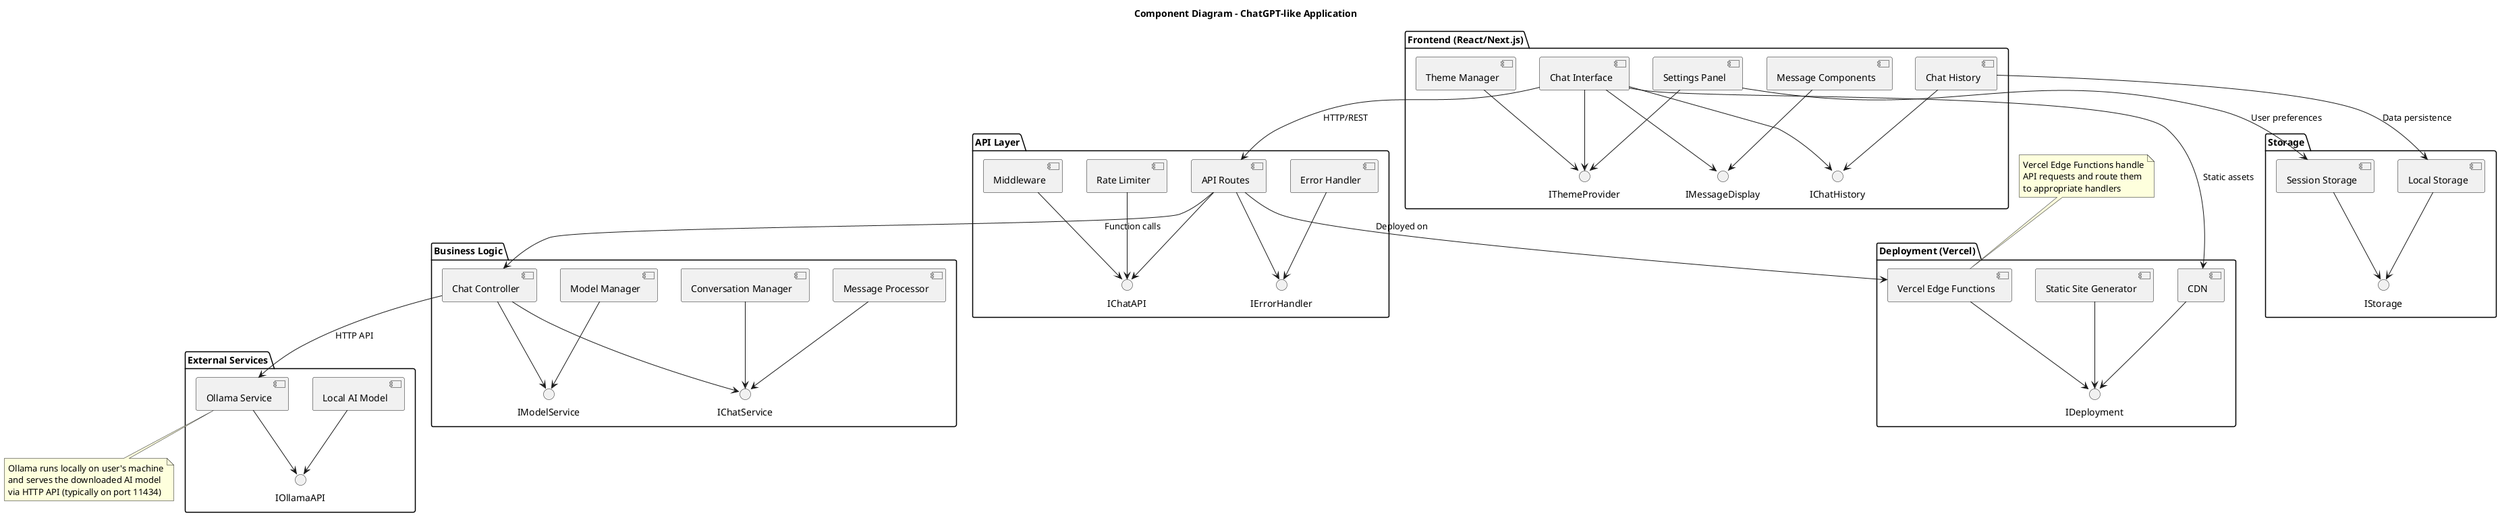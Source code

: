 @startuml ChatGPT_Component_Diagram
title Component Diagram - ChatGPT-like Application

!define COMPONENT component
!define INTERFACE interface

package "Frontend (React/Next.js)" {
    COMPONENT [Chat Interface] as ChatUI
    COMPONENT [Message Components] as MessageComp
    COMPONENT [Chat History] as History
    COMPONENT [Settings Panel] as Settings
    COMPONENT [Theme Manager] as Theme
    
    INTERFACE "IMessageDisplay" as IMessage
    INTERFACE "IChatHistory" as IHistory
    INTERFACE "IThemeProvider" as ITheme
}

package "API Layer" {
    COMPONENT [API Routes] as APIRoutes
    COMPONENT [Middleware] as Middleware
    COMPONENT [Error Handler] as ErrorHandler
    COMPONENT [Rate Limiter] as RateLimit
    
    INTERFACE "IChatAPI" as IChatAPI
    INTERFACE "IErrorHandler" as IErrorHandler
}

package "Business Logic" {
    COMPONENT [Chat Controller] as Controller
    COMPONENT [Message Processor] as MessageProc
    COMPONENT [Conversation Manager] as ConvManager
    COMPONENT [Model Manager] as ModelManager
    
    INTERFACE "IChatService" as IChatService
    INTERFACE "IModelService" as IModelService
}

package "External Services" {
    COMPONENT [Ollama Service] as Ollama
    COMPONENT [Local AI Model] as LocalModel
    
    INTERFACE "IOllamaAPI" as IOllamaAPI
}

package "Storage" {
    COMPONENT [Local Storage] as LocalStore
    COMPONENT [Session Storage] as SessionStore
    
    INTERFACE "IStorage" as IStorage
}

package "Deployment (Vercel)" {
    COMPONENT [Vercel Edge Functions] as EdgeFunctions
    COMPONENT [Static Site Generator] as SSG
    COMPONENT [CDN] as CDN
    
    INTERFACE "IDeployment" as IDeployment
}

' Frontend relationships
ChatUI --> IMessage
ChatUI --> IHistory
ChatUI --> ITheme
MessageComp --> IMessage
History --> IHistory
Settings --> ITheme
Theme --> ITheme

' API relationships
APIRoutes --> IChatAPI
APIRoutes --> IErrorHandler
Middleware --> IChatAPI
ErrorHandler --> IErrorHandler
RateLimit --> IChatAPI

' Business Logic relationships
Controller --> IChatService
Controller --> IModelService
MessageProc --> IChatService
ConvManager --> IChatService
ModelManager --> IModelService

' External Services relationships
Ollama --> IOllamaAPI
LocalModel --> IOllamaAPI

' Storage relationships
LocalStore --> IStorage
SessionStore --> IStorage

' Deployment relationships
EdgeFunctions --> IDeployment
SSG --> IDeployment
CDN --> IDeployment

' Cross-package relationships
ChatUI --> APIRoutes : HTTP/REST
APIRoutes --> Controller : Function calls
Controller --> Ollama : HTTP API
History --> LocalStore : Data persistence
Settings --> SessionStore : User preferences
APIRoutes --> EdgeFunctions : Deployed on
ChatUI --> CDN : Static assets

note bottom of Ollama
    Ollama runs locally on user's machine
    and serves the downloaded AI model
    via HTTP API (typically on port 11434)
end note

note top of EdgeFunctions
    Vercel Edge Functions handle
    API requests and route them
    to appropriate handlers
end note

@enduml
